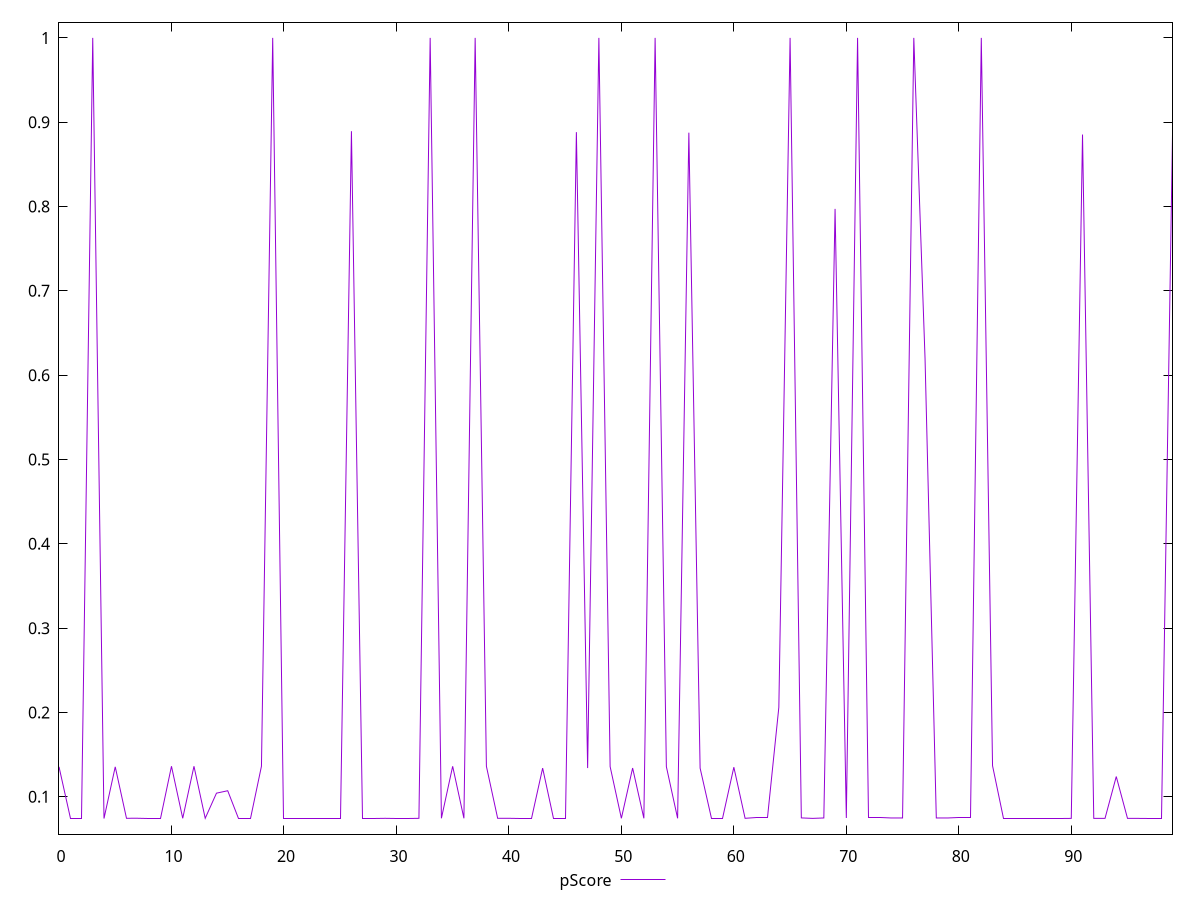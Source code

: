 reset

$pScore <<EOF
0 0.13554168618568563
1 0.07421497727161369
2 0.07421497727161369
3 1
4 0.07420339384011537
5 0.1355221348796719
6 0.07449953431590739
7 0.07450673691281717
8 0.07450614064775885
9 0.07450505942601493
10 0.13618327692264465
11 0.074487890754241
12 0.1361755487841283
13 0.074478852785409
14 0.10427017799401939
15 0.10715228837796381
16 0.07450733800926768
17 0.07450727003651059
18 0.1362279955641924
19 1
20 0.07450518787060167
21 0.07450507031961318
22 0.07449325698233067
23 0.07449322320088086
24 0.07449204040905955
25 0.07449203097819074
26 0.8893086456067022
27 0.07448890761691956
28 0.07448917776780822
29 0.0744398280505218
30 0.07444094810680141
31 0.0744438094819439
32 0.07443891449607676
33 1
34 0.07447637318017641
35 0.1361525019285112
36 0.0744726050670565
37 1
38 0.1361524265553512
39 0.0744718717074978
40 0.07446998100690305
41 0.0744221497949516
42 0.07442211300581558
43 0.1339771509447727
44 0.0744136662452185
45 0.0744133957149321
46 0.8882540465432405
47 0.134057387839839
48 1
49 0.1357991453386863
50 0.0744522589348467
51 0.13404353379776424
52 0.07444708396095301
53 1
54 0.13571722233456618
55 0.07443892337273605
56 0.8875904931290329
57 0.1339951903281682
58 0.07443247637721889
59 0.07443019984791566
60 0.13506690152016632
61 0.07443756907489857
62 0.0749306448058924
63 0.07493120692474942
64 0.2060834630353499
65 1
66 0.07492214272491321
67 0.07437333054138034
68 0.07486348313551039
69 0.7972533237046994
70 0.07486105091988104
71 1
72 0.0748576460026475
73 0.07485648748326446
74 0.07484410360374805
75 0.07484801937783747
76 1
77 0.619452158630443
78 0.07484548734224877
79 0.07483625246902337
80 0.07484055096319447
81 0.07483965216094085
82 1
83 0.1368278106456875
84 0.07438353506918571
85 0.07438264678676676
86 0.07437531096417538
87 0.07437541745400678
88 0.07437175947260144
89 0.07437171402830678
90 0.07436725043263726
91 0.8853716590219768
92 0.07436456632043253
93 0.0743616710892801
94 0.12396681067175919
95 0.07435341703763554
96 0.07435161058344891
97 0.07435483267381526
98 0.07435389917252183
99 0.8848827322500281
EOF

set key outside below
set xrange [0:99]
set yrange [0.055687461716917686:1.0185159321231978]
set trange [0.055687461716917686:1.0185159321231978]
set terminal svg size 640, 500 enhanced background rgb 'white'
set output "reports/report_00028_2021-02-24T12-49-42.674Z/uses-long-cache-ttl/samples/card/pScore/values.svg"

plot $pScore title "pScore" with line

reset
